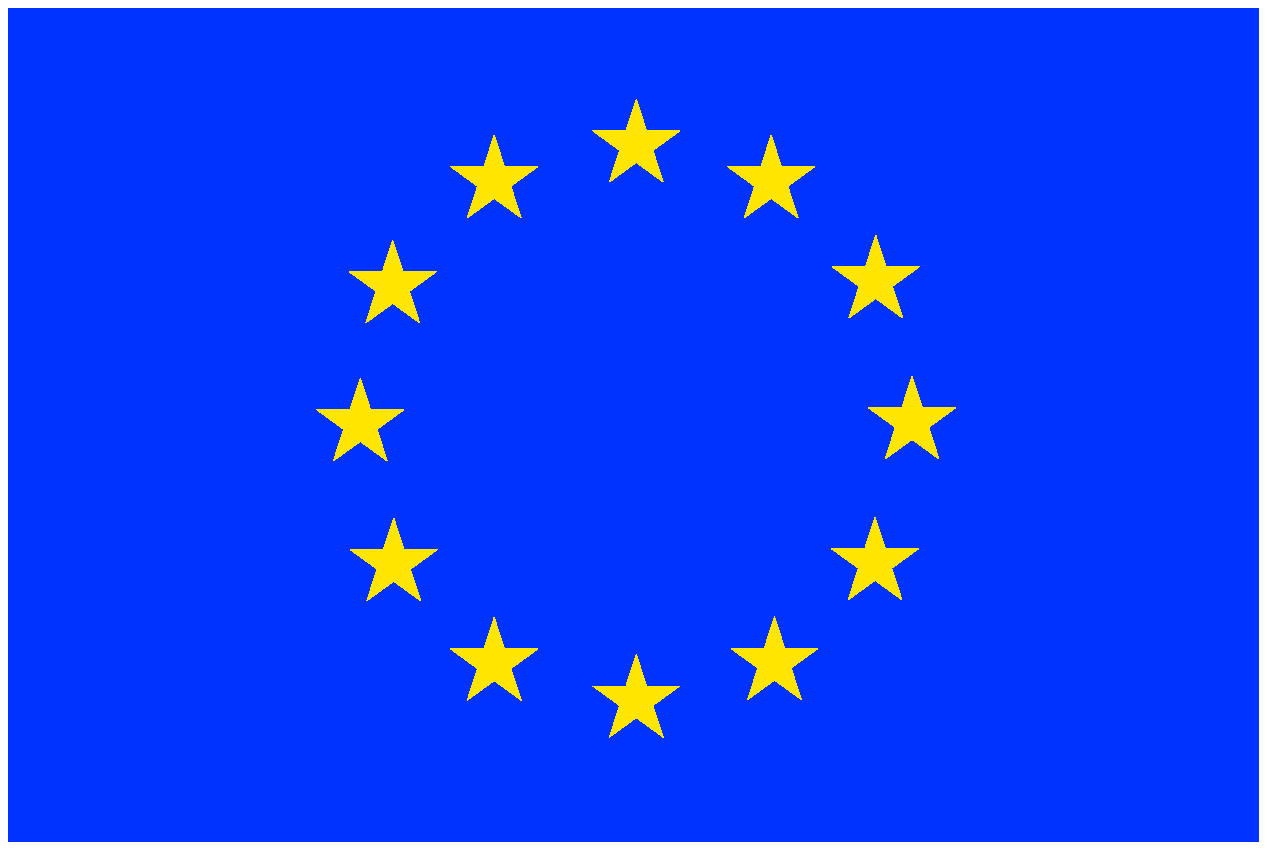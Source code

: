 % Converted from PostScript(TM) to MetaPost by pstoedit
% MetaPost backend contributed by Scott Pakin <scott+ps2ed_AT_pakin.org>
% pstoedit is Copyright (C) 1993 - 2011 Wolfgang Glunz <wglunz35_AT_pstoedit.net>

% Generate structured PostScript
prologues := 1;

% Display a given string with its *baseline* at a given location
% and with a given rotation angle
vardef showtext(expr origin)(expr angle)(expr string) =
  draw string infont defaultfont scaled defaultscale
    rotated angle shifted origin;
enddef;

beginfig(1);
drawoptions (withcolor (0.000000,0.200000,1.000000));
linecap := butt;
linejoin := mitered;
fill (63.714802,467.488007)--(513.710999,467.488007)--(513.710999,767.487976)
	--(63.714802,767.487976)--cycle;
drawoptions (withcolor (1.000000,0.901961,0.000000));
fill (381.730011,667.320007)--(391.402008,674.348022)--(379.445007,674.348022)
	--(375.753998,685.715027)--(372.058990,674.348022)--(360.105011,674.348022)
	--(369.777008,667.320007)--(366.082001,655.948975)--(375.753998,662.976990)
	--(385.425995,655.948975)--(381.730011,667.320007)--cycle;
fill (344.082001,703.375000)--(353.750000,710.401978)--(341.796997,710.401978)
	--(338.101990,721.770020)--(334.410004,710.401978)--(322.453003,710.401978)
	--(332.125000,703.375000)--(328.429993,692.004028)--(338.105011,699.031006)
	--(347.773010,692.007996)--(344.082001,703.375000)--cycle;
fill (295.511993,716.270020)--(305.183990,723.296997)--(293.230011,723.296997)
	--(289.535004,734.664001)--(285.839996,723.296997)--(273.886993,723.296997)
	--(283.558990,716.270020)--(279.863007,704.898010)--(289.535004,711.926025)
	--(299.207001,704.898010)--(295.511993,716.270020)--cycle;
fill (244.367004,703.375000)--(254.035004,710.401978)--(242.082001,710.401978)
	--(238.386993,721.770020)--(234.695007,710.401978)--(222.738007,710.401978)
	--(232.410004,703.375000)--(228.714996,692.004028)--(238.391006,699.031006)
	--(248.059006,692.007996)--(244.363007,703.375000)--cycle;
fill (207.835999,665.551025)--(217.503998,672.578003)--(205.550995,672.578003)
	--(201.854996,683.948975)--(198.164001,672.578003)--(186.207001,672.578003)
	--(195.878998,665.551025)--(192.184006,654.179993)--(201.858994,661.210999)
	--(211.526993,654.184021)--(207.835999,665.551025)--cycle;
fill (196.164001,615.859009)--(205.835999,622.887024)--(193.882996,622.887024)
	--(190.188004,634.257996)--(186.496002,622.887024)--(174.539001,622.887024)
	--(184.210999,615.859009)--(180.516006,604.492004)--(190.190994,611.520020)
	--(199.858994,604.492004)--(196.167999,615.862976)--cycle;
fill (208.195007,565.512024)--(217.867004,572.539001)--(205.914001,572.539001)
	--(202.218994,583.909973)--(198.526993,572.539001)--(186.570007,572.539001)
	--(196.242004,565.512024)--(192.546997,554.140991)--(202.223007,561.171997)
	--(211.891006,554.145020)--(208.199005,565.512024)--cycle;
fill (244.367004,529.734009)--(254.035004,536.762024)--(242.082001,536.762024)
	--(238.386993,548.132996)--(234.695007,536.762024)--(222.738007,536.762024)
	--(232.410004,529.734009)--(228.714996,518.362976)--(238.391006,525.395020)
	--(248.059006,518.367004)--(244.363007,529.734009)--cycle;
fill (295.511993,516.409973)--(305.183990,523.437988)--(293.226990,523.437988)
	--(289.531006,534.809021)--(285.839996,523.437988)--(273.886993,523.437988)
	--(283.558990,516.409973)--(279.863007,505.039001)--(289.535004,512.070007)
	--(299.207001,505.042999)--(295.511993,516.409973)--cycle;
fill (345.273010,529.918030)--(354.945007,536.945007)--(342.992004,536.945007)
	--(339.296997,548.312012)--(335.601990,536.945007)--(323.648010,536.945007)
	--(333.320007,529.918030)--(329.625000,518.546997)--(339.296997,525.573975)
	--(348.968994,518.546997)--(345.273010,529.918030)--cycle;
fill (381.472992,565.840027)--(391.144989,572.862976)--(379.187988,572.862976)
	--(375.492004,584.234009)--(371.800995,572.862976)--(359.847992,572.862976)
	--(369.519989,565.840027)--(365.820007,554.468994)--(375.496002,561.495972)
	--(385.164001,554.468994)--(381.472992,565.840027)--cycle;
fill (394.796997,616.554993)--(404.468994,623.581970)--(392.515991,623.581970)
	--(388.820007,634.948975)--(385.125000,623.581970)--(373.171997,623.581970)
	--(382.843994,616.554993)--(379.148010,605.184021)--(388.820007,612.215027)
	--(398.492004,605.187988)--(394.800995,616.554993)--cycle;
endfig;
end
